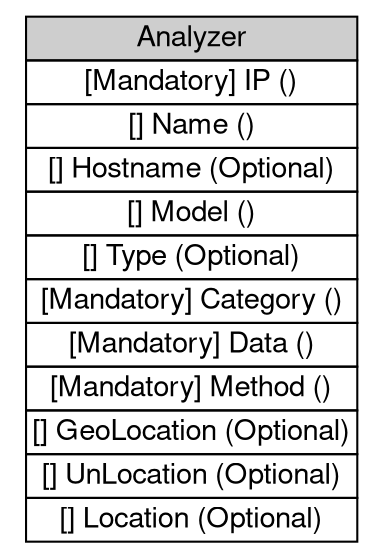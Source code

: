 digraph Analyzer {
	graph [bb="0,0,175,260",
		rankdir=LR
	];
	node [label="\N"];
	Analyzer	[height=3.6111,
		label=<<table BORDER="0" CELLBORDER="1" CELLSPACING="0"> <tr> <td BGCOLOR="#CECECE" HREF="../IDMEFv2/Analyzer.html" TITLE="The Analyzer class describes the module that has analyzed the data captured by the sensors, identified an event of interest and decided to create an alert. "><FONT FACE="Nimbus Sans L">Analyzer</FONT></td> </tr>" %<tr><td  HREF="../IDMEFv2/Analyzer.html" TITLE="Analyzer IP address."><FONT FACE="Nimbus Sans L">[Mandatory] IP ()</FONT></td></tr>%<tr><td  HREF="../IDMEFv2/Analyzer.html" TITLE="however still bear some meaningful sense."><FONT FACE="Nimbus Sans L">[] Name ()</FONT></td></tr>%<tr><td  HREF="../IDMEFv2/Analyzer.html" TITLE="Hostname of this analyzer."><FONT FACE="Nimbus Sans L">[] Hostname (Optional)</FONT></td></tr>%<tr><td  HREF="../IDMEFv2/Analyzer.html" TITLE="brand and version)."><FONT FACE="Nimbus Sans L">[] Model ()</FONT></td></tr>%<tr><td  HREF="../IDMEFv2/Analyzer.html" TITLE="Analyzer type."><FONT FACE="Nimbus Sans L">[] Type (Optional)</FONT></td></tr>%<tr><td  HREF="../IDMEFv2/Analyzer.html" TITLE="Analyzer categories."><FONT FACE="Nimbus Sans L">[Mandatory] Category ()</FONT></td></tr>%<tr><td  HREF="../IDMEFv2/Analyzer.html" TITLE="Type of data analyzed during the detection."><FONT FACE="Nimbus Sans L">[Mandatory] Data ()</FONT></td></tr>%<tr><td  HREF="../IDMEFv2/Analyzer.html" TITLE="Detection method."><FONT FACE="Nimbus Sans L">[Mandatory] Method ()</FONT></td></tr>%<tr><td  HREF="../IDMEFv2/Analyzer.html" TITLE="GPS coordinates for the analyzer."><FONT FACE="Nimbus Sans L">[] GeoLocation (Optional)</FONT></td></tr>%<tr><td  HREF="../IDMEFv2/Analyzer.html" TITLE="Standard UN/Locode for the analyzer."><FONT FACE="Nimbus Sans L">[] UnLocation (Optional)</FONT></td></tr>%<tr><td  HREF="../IDMEFv2/Analyzer.html" TITLE="Internal name for the location of the analyzer."><FONT FACE="Nimbus Sans L">[] Location (Optional)</FONT></td></tr>%</table>>,
		pos="87.5,130",
		shape=plaintext,
		width=2.4306];
}
